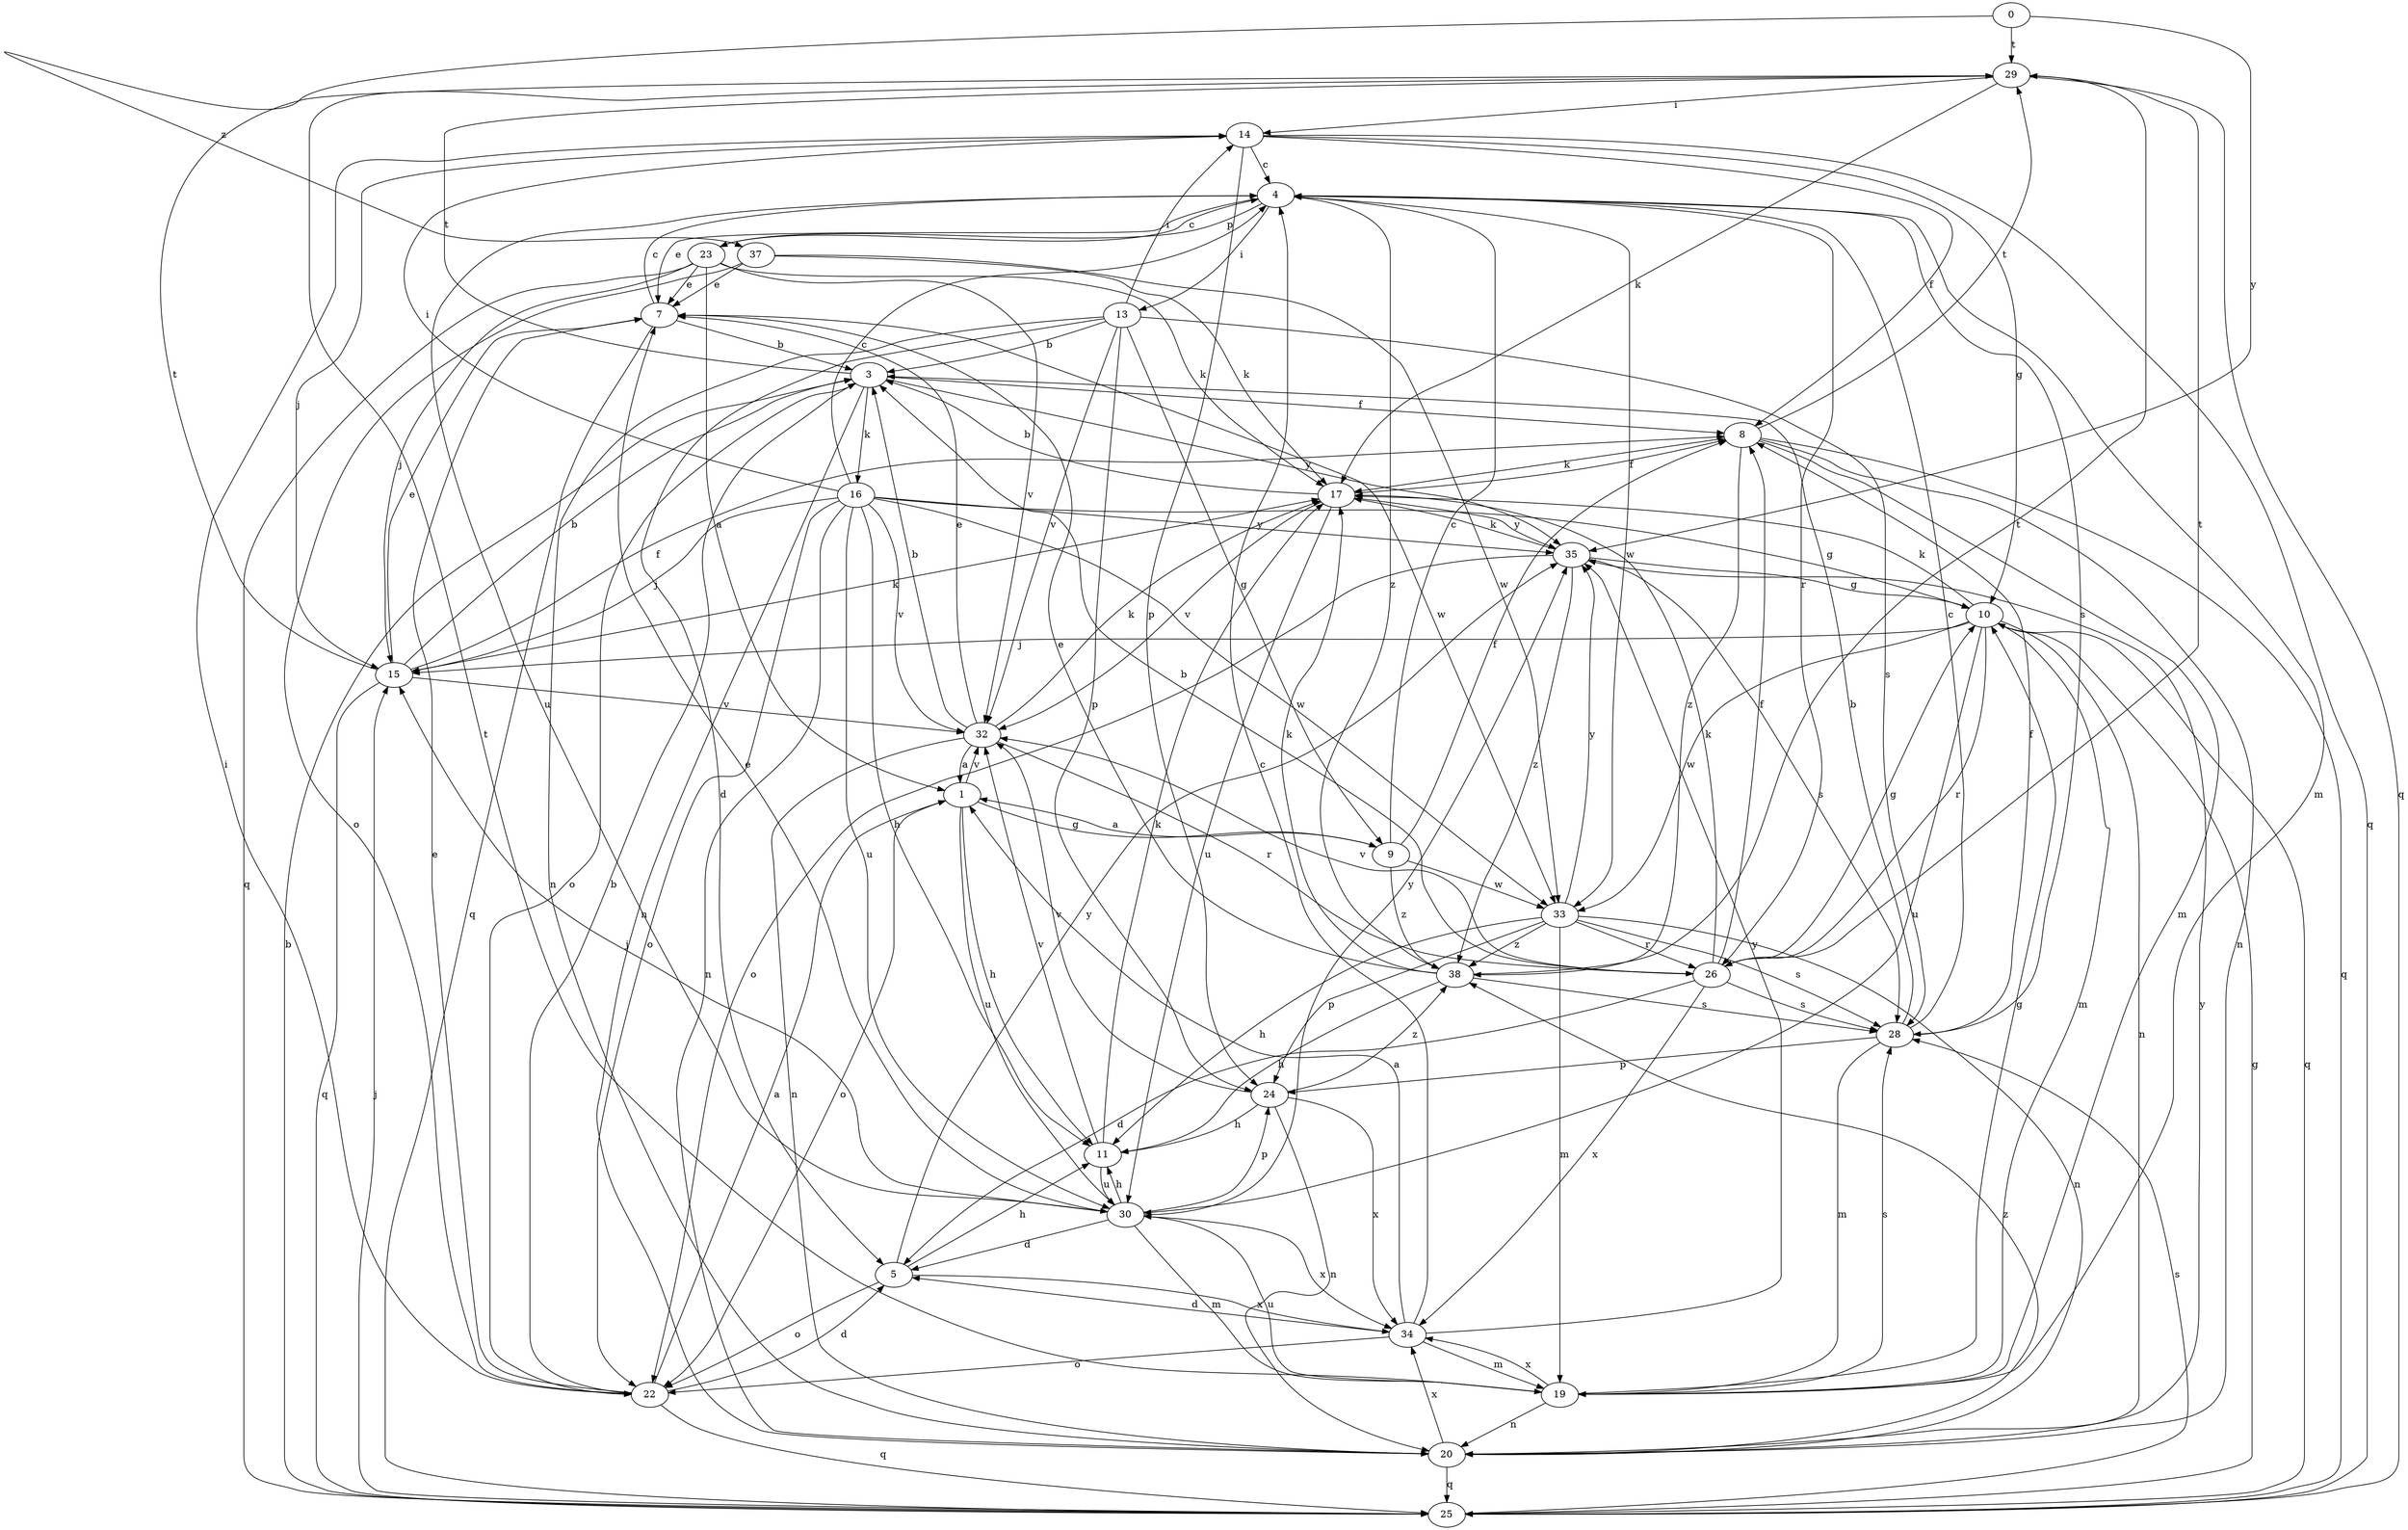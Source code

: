 strict digraph  {
0;
1;
3;
4;
5;
7;
8;
9;
10;
11;
13;
14;
15;
16;
17;
19;
20;
22;
23;
24;
25;
26;
28;
29;
30;
32;
33;
34;
35;
37;
38;
0 -> 29  [label=t];
0 -> 35  [label=y];
0 -> 37  [label=z];
1 -> 9  [label=g];
1 -> 11  [label=h];
1 -> 22  [label=o];
1 -> 30  [label=u];
1 -> 32  [label=v];
3 -> 8  [label=f];
3 -> 16  [label=k];
3 -> 20  [label=n];
3 -> 22  [label=o];
3 -> 29  [label=t];
3 -> 35  [label=y];
4 -> 7  [label=e];
4 -> 13  [label=i];
4 -> 19  [label=m];
4 -> 23  [label=p];
4 -> 26  [label=r];
4 -> 28  [label=s];
4 -> 30  [label=u];
4 -> 33  [label=w];
4 -> 38  [label=z];
5 -> 11  [label=h];
5 -> 22  [label=o];
5 -> 34  [label=x];
5 -> 35  [label=y];
7 -> 3  [label=b];
7 -> 4  [label=c];
7 -> 25  [label=q];
7 -> 33  [label=w];
8 -> 17  [label=k];
8 -> 19  [label=m];
8 -> 20  [label=n];
8 -> 25  [label=q];
8 -> 29  [label=t];
8 -> 38  [label=z];
9 -> 1  [label=a];
9 -> 4  [label=c];
9 -> 8  [label=f];
9 -> 33  [label=w];
9 -> 38  [label=z];
10 -> 15  [label=j];
10 -> 17  [label=k];
10 -> 19  [label=m];
10 -> 20  [label=n];
10 -> 25  [label=q];
10 -> 26  [label=r];
10 -> 30  [label=u];
10 -> 33  [label=w];
11 -> 17  [label=k];
11 -> 30  [label=u];
11 -> 32  [label=v];
13 -> 3  [label=b];
13 -> 5  [label=d];
13 -> 9  [label=g];
13 -> 14  [label=i];
13 -> 20  [label=n];
13 -> 24  [label=p];
13 -> 28  [label=s];
13 -> 32  [label=v];
14 -> 4  [label=c];
14 -> 8  [label=f];
14 -> 10  [label=g];
14 -> 15  [label=j];
14 -> 24  [label=p];
14 -> 25  [label=q];
15 -> 3  [label=b];
15 -> 7  [label=e];
15 -> 8  [label=f];
15 -> 17  [label=k];
15 -> 25  [label=q];
15 -> 29  [label=t];
15 -> 32  [label=v];
16 -> 4  [label=c];
16 -> 10  [label=g];
16 -> 11  [label=h];
16 -> 14  [label=i];
16 -> 15  [label=j];
16 -> 20  [label=n];
16 -> 22  [label=o];
16 -> 30  [label=u];
16 -> 32  [label=v];
16 -> 33  [label=w];
16 -> 35  [label=y];
17 -> 3  [label=b];
17 -> 8  [label=f];
17 -> 30  [label=u];
17 -> 32  [label=v];
17 -> 35  [label=y];
19 -> 10  [label=g];
19 -> 20  [label=n];
19 -> 28  [label=s];
19 -> 29  [label=t];
19 -> 30  [label=u];
19 -> 34  [label=x];
20 -> 25  [label=q];
20 -> 34  [label=x];
20 -> 35  [label=y];
20 -> 38  [label=z];
22 -> 1  [label=a];
22 -> 3  [label=b];
22 -> 5  [label=d];
22 -> 7  [label=e];
22 -> 14  [label=i];
22 -> 25  [label=q];
23 -> 1  [label=a];
23 -> 4  [label=c];
23 -> 7  [label=e];
23 -> 15  [label=j];
23 -> 17  [label=k];
23 -> 25  [label=q];
23 -> 32  [label=v];
24 -> 11  [label=h];
24 -> 20  [label=n];
24 -> 32  [label=v];
24 -> 34  [label=x];
24 -> 38  [label=z];
25 -> 3  [label=b];
25 -> 10  [label=g];
25 -> 15  [label=j];
25 -> 28  [label=s];
26 -> 3  [label=b];
26 -> 5  [label=d];
26 -> 8  [label=f];
26 -> 10  [label=g];
26 -> 17  [label=k];
26 -> 28  [label=s];
26 -> 29  [label=t];
26 -> 32  [label=v];
26 -> 34  [label=x];
28 -> 3  [label=b];
28 -> 4  [label=c];
28 -> 8  [label=f];
28 -> 19  [label=m];
28 -> 24  [label=p];
29 -> 14  [label=i];
29 -> 17  [label=k];
29 -> 25  [label=q];
30 -> 5  [label=d];
30 -> 7  [label=e];
30 -> 11  [label=h];
30 -> 15  [label=j];
30 -> 19  [label=m];
30 -> 24  [label=p];
30 -> 34  [label=x];
30 -> 35  [label=y];
32 -> 1  [label=a];
32 -> 3  [label=b];
32 -> 7  [label=e];
32 -> 17  [label=k];
32 -> 20  [label=n];
32 -> 26  [label=r];
33 -> 11  [label=h];
33 -> 19  [label=m];
33 -> 20  [label=n];
33 -> 24  [label=p];
33 -> 26  [label=r];
33 -> 28  [label=s];
33 -> 35  [label=y];
33 -> 38  [label=z];
34 -> 1  [label=a];
34 -> 4  [label=c];
34 -> 5  [label=d];
34 -> 19  [label=m];
34 -> 22  [label=o];
34 -> 35  [label=y];
35 -> 10  [label=g];
35 -> 17  [label=k];
35 -> 22  [label=o];
35 -> 28  [label=s];
35 -> 38  [label=z];
37 -> 7  [label=e];
37 -> 17  [label=k];
37 -> 22  [label=o];
37 -> 33  [label=w];
38 -> 7  [label=e];
38 -> 11  [label=h];
38 -> 17  [label=k];
38 -> 28  [label=s];
38 -> 29  [label=t];
}
